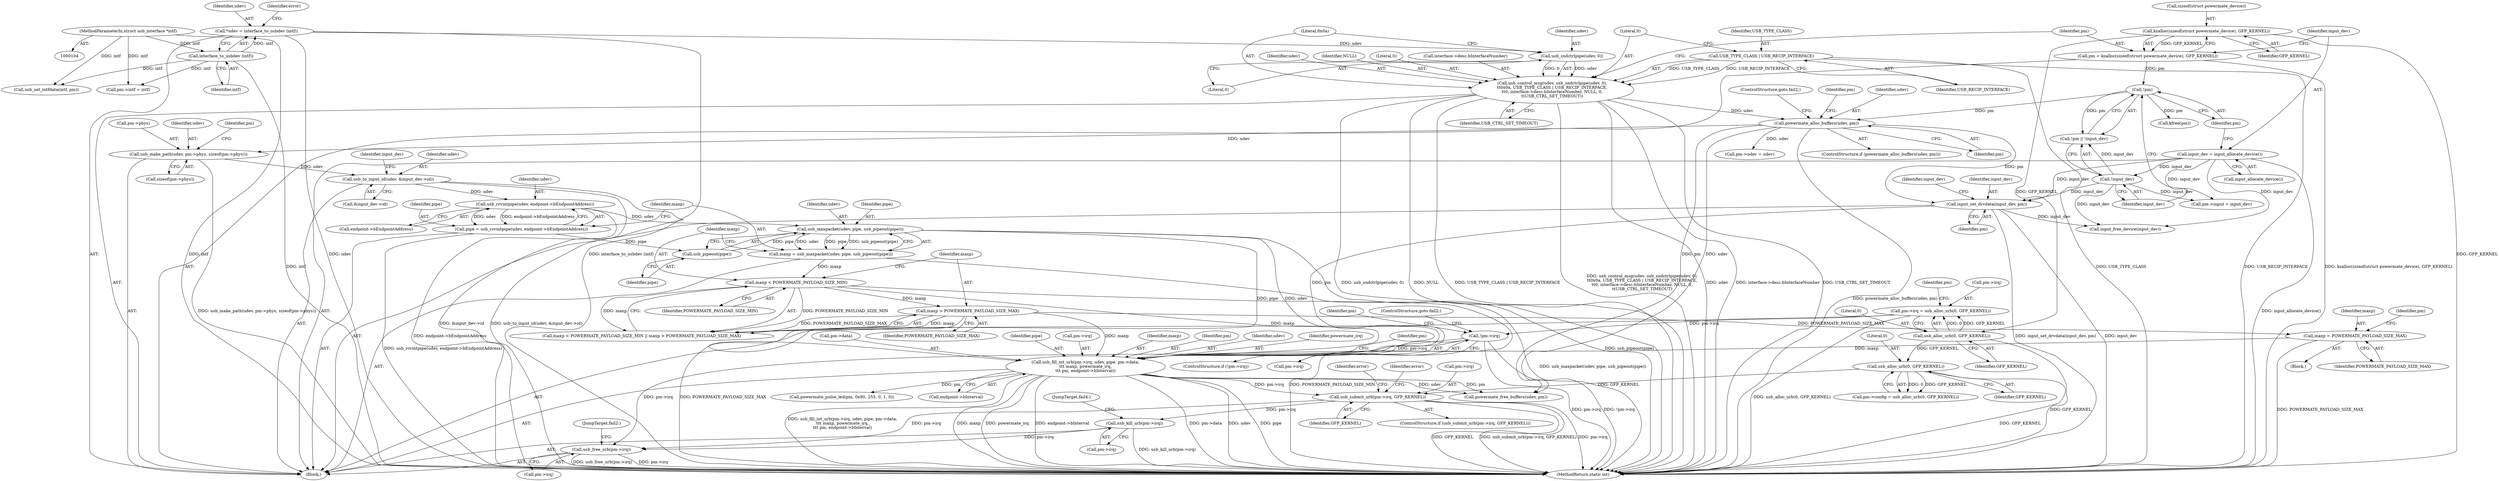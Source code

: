 digraph "0_linux_9c6ba456711687b794dcf285856fc14e2c76074f@pointer" {
"1000418" [label="(Call,usb_submit_urb(pm->irq, GFP_KERNEL))"];
"1000386" [label="(Call,usb_fill_int_urb(pm->irq, udev, pipe, pm->data,\n\t\t\t maxp, powermate_irq,\n\t\t\t pm, endpoint->bInterval))"];
"1000204" [label="(Call,!pm->irq)"];
"1000196" [label="(Call,pm->irq = usb_alloc_urb(0, GFP_KERNEL))"];
"1000200" [label="(Call,usb_alloc_urb(0, GFP_KERNEL))"];
"1000177" [label="(Call,kzalloc(sizeof(struct powermate_device), GFP_KERNEL))"];
"1000369" [label="(Call,usb_maxpacket(udev, pipe, usb_pipeout(pipe)))"];
"1000362" [label="(Call,usb_rcvintpipe(udev, endpoint->bEndpointAddress))"];
"1000295" [label="(Call,usb_to_input_id(udev, &input_dev->id))"];
"1000237" [label="(Call,usb_make_path(udev, pm->phys, sizeof(pm->phys)))"];
"1000192" [label="(Call,powermate_alloc_buffers(udev, pm))"];
"1000157" [label="(Call,usb_control_msg(udev, usb_sndctrlpipe(udev, 0),\n\t\t0x0a, USB_TYPE_CLASS | USB_RECIP_INTERFACE,\n\t\t0, interface->desc.bInterfaceNumber, NULL, 0,\n\t\tUSB_CTRL_SET_TIMEOUT))"];
"1000159" [label="(Call,usb_sndctrlpipe(udev, 0))"];
"1000109" [label="(Call,*udev = interface_to_usbdev (intf))"];
"1000111" [label="(Call,interface_to_usbdev (intf))"];
"1000105" [label="(MethodParameterIn,struct usb_interface *intf)"];
"1000163" [label="(Call,USB_TYPE_CLASS | USB_RECIP_INTERFACE)"];
"1000186" [label="(Call,!pm)"];
"1000175" [label="(Call,pm = kzalloc(sizeof(struct powermate_device), GFP_KERNEL))"];
"1000372" [label="(Call,usb_pipeout(pipe))"];
"1000360" [label="(Call,pipe = usb_rcvintpipe(udev, endpoint->bEndpointAddress))"];
"1000376" [label="(Call,maxp < POWERMATE_PAYLOAD_SIZE_MIN)"];
"1000367" [label="(Call,maxp = usb_maxpacket(udev, pipe, usb_pipeout(pipe)))"];
"1000383" [label="(Call,maxp = POWERMATE_PAYLOAD_SIZE_MAX)"];
"1000379" [label="(Call,maxp > POWERMATE_PAYLOAD_SIZE_MAX)"];
"1000311" [label="(Call,input_set_drvdata(input_dev, pm))"];
"1000181" [label="(Call,input_dev = input_allocate_device())"];
"1000188" [label="(Call,!input_dev)"];
"1000213" [label="(Call,usb_alloc_urb(0, GFP_KERNEL))"];
"1000462" [label="(Call,usb_kill_urb(pm->irq))"];
"1000472" [label="(Call,usb_free_urb(pm->irq))"];
"1000396" [label="(Identifier,powermate_irq)"];
"1000404" [label="(Identifier,pm)"];
"1000381" [label="(Identifier,POWERMATE_PAYLOAD_SIZE_MAX)"];
"1000175" [label="(Call,pm = kzalloc(sizeof(struct powermate_device), GFP_KERNEL))"];
"1000296" [label="(Identifier,udev)"];
"1000195" [label="(ControlStructure,goto fail2;)"];
"1000180" [label="(Identifier,GFP_KERNEL)"];
"1000449" [label="(Call,powermate_pulse_led(pm, 0x80, 255, 0, 1, 0))"];
"1000481" [label="(Call,input_free_device(input_dev))"];
"1000363" [label="(Identifier,udev)"];
"1000105" [label="(MethodParameterIn,struct usb_interface *intf)"];
"1000462" [label="(Call,usb_kill_urb(pm->irq))"];
"1000386" [label="(Call,usb_fill_int_urb(pm->irq, udev, pipe, pm->data,\n\t\t\t maxp, powermate_irq,\n\t\t\t pm, endpoint->bInterval))"];
"1000472" [label="(Call,usb_free_urb(pm->irq))"];
"1000456" [label="(Call,usb_set_intfdata(intf, pm))"];
"1000177" [label="(Call,kzalloc(sizeof(struct powermate_device), GFP_KERNEL))"];
"1000422" [label="(Identifier,GFP_KERNEL)"];
"1000192" [label="(Call,powermate_alloc_buffers(udev, pm))"];
"1000239" [label="(Call,pm->phys)"];
"1000370" [label="(Identifier,udev)"];
"1000111" [label="(Call,interface_to_usbdev (intf))"];
"1000112" [label="(Identifier,intf)"];
"1000198" [label="(Identifier,pm)"];
"1000378" [label="(Identifier,POWERMATE_PAYLOAD_SIZE_MIN)"];
"1000297" [label="(Call,&input_dev->id)"];
"1000364" [label="(Call,endpoint->bEndpointAddress)"];
"1000193" [label="(Identifier,udev)"];
"1000379" [label="(Call,maxp > POWERMATE_PAYLOAD_SIZE_MAX)"];
"1000189" [label="(Identifier,input_dev)"];
"1000368" [label="(Identifier,maxp)"];
"1000392" [label="(Call,pm->data)"];
"1000166" [label="(Literal,0)"];
"1000181" [label="(Call,input_dev = input_allocate_device())"];
"1000121" [label="(Identifier,error)"];
"1000477" [label="(Call,powermate_free_buffers(udev, pm))"];
"1000213" [label="(Call,usb_alloc_urb(0, GFP_KERNEL))"];
"1000194" [label="(Identifier,pm)"];
"1000182" [label="(Identifier,input_dev)"];
"1000385" [label="(Identifier,POWERMATE_PAYLOAD_SIZE_MAX)"];
"1000391" [label="(Identifier,pipe)"];
"1000162" [label="(Literal,0x0a)"];
"1000183" [label="(Call,input_allocate_device())"];
"1000417" [label="(ControlStructure,if (usb_submit_urb(pm->irq, GFP_KERNEL)))"];
"1000242" [label="(Call,sizeof(pm->phys))"];
"1000163" [label="(Call,USB_TYPE_CLASS | USB_RECIP_INTERFACE)"];
"1000375" [label="(Call,maxp < POWERMATE_PAYLOAD_SIZE_MIN || maxp > POWERMATE_PAYLOAD_SIZE_MAX)"];
"1000203" [label="(ControlStructure,if (!pm->irq))"];
"1000312" [label="(Identifier,input_dev)"];
"1000176" [label="(Identifier,pm)"];
"1000232" [label="(Call,pm->input = input_dev)"];
"1000209" [label="(Call,pm->config = usb_alloc_urb(0, GFP_KERNEL))"];
"1000185" [label="(Call,!pm || !input_dev)"];
"1000222" [label="(Call,pm->udev = udev)"];
"1000376" [label="(Call,maxp < POWERMATE_PAYLOAD_SIZE_MIN)"];
"1000473" [label="(Call,pm->irq)"];
"1000238" [label="(Identifier,udev)"];
"1000158" [label="(Identifier,udev)"];
"1000463" [label="(Call,pm->irq)"];
"1000214" [label="(Literal,0)"];
"1000204" [label="(Call,!pm->irq)"];
"1000430" [label="(Identifier,error)"];
"1000295" [label="(Call,usb_to_input_id(udev, &input_dev->id))"];
"1000191" [label="(ControlStructure,if (powermate_alloc_buffers(udev, pm)))"];
"1000188" [label="(Call,!input_dev)"];
"1000483" [label="(Call,kfree(pm))"];
"1000362" [label="(Call,usb_rcvintpipe(udev, endpoint->bEndpointAddress))"];
"1000373" [label="(Identifier,pipe)"];
"1000237" [label="(Call,usb_make_path(udev, pm->phys, sizeof(pm->phys)))"];
"1000110" [label="(Identifier,udev)"];
"1000387" [label="(Call,pm->irq)"];
"1000173" [label="(Literal,0)"];
"1000466" [label="(JumpTarget,fail4:)"];
"1000395" [label="(Identifier,maxp)"];
"1000206" [label="(Identifier,pm)"];
"1000164" [label="(Identifier,USB_TYPE_CLASS)"];
"1000311" [label="(Call,input_set_drvdata(input_dev, pm))"];
"1000397" [label="(Identifier,pm)"];
"1000383" [label="(Call,maxp = POWERMATE_PAYLOAD_SIZE_MAX)"];
"1000165" [label="(Identifier,USB_RECIP_INTERFACE)"];
"1000382" [label="(Block,)"];
"1000107" [label="(Block,)"];
"1000202" [label="(Identifier,GFP_KERNEL)"];
"1000211" [label="(Identifier,pm)"];
"1000425" [label="(Identifier,error)"];
"1000197" [label="(Call,pm->irq)"];
"1000371" [label="(Identifier,pipe)"];
"1000367" [label="(Call,maxp = usb_maxpacket(udev, pipe, usb_pipeout(pipe)))"];
"1000187" [label="(Identifier,pm)"];
"1000196" [label="(Call,pm->irq = usb_alloc_urb(0, GFP_KERNEL))"];
"1000304" [label="(Identifier,input_dev)"];
"1000167" [label="(Call,interface->desc.bInterfaceNumber)"];
"1000248" [label="(Identifier,pm)"];
"1000360" [label="(Call,pipe = usb_rcvintpipe(udev, endpoint->bEndpointAddress))"];
"1000390" [label="(Identifier,udev)"];
"1000487" [label="(MethodReturn,static int)"];
"1000380" [label="(Identifier,maxp)"];
"1000476" [label="(JumpTarget,fail2:)"];
"1000361" [label="(Identifier,pipe)"];
"1000109" [label="(Call,*udev = interface_to_usbdev (intf))"];
"1000372" [label="(Call,usb_pipeout(pipe))"];
"1000369" [label="(Call,usb_maxpacket(udev, pipe, usb_pipeout(pipe)))"];
"1000384" [label="(Identifier,maxp)"];
"1000157" [label="(Call,usb_control_msg(udev, usb_sndctrlpipe(udev, 0),\n\t\t0x0a, USB_TYPE_CLASS | USB_RECIP_INTERFACE,\n\t\t0, interface->desc.bInterfaceNumber, NULL, 0,\n\t\tUSB_CTRL_SET_TIMEOUT))"];
"1000200" [label="(Call,usb_alloc_urb(0, GFP_KERNEL))"];
"1000316" [label="(Identifier,input_dev)"];
"1000227" [label="(Call,pm->intf = intf)"];
"1000186" [label="(Call,!pm)"];
"1000161" [label="(Literal,0)"];
"1000160" [label="(Identifier,udev)"];
"1000174" [label="(Identifier,USB_CTRL_SET_TIMEOUT)"];
"1000377" [label="(Identifier,maxp)"];
"1000313" [label="(Identifier,pm)"];
"1000398" [label="(Call,endpoint->bInterval)"];
"1000201" [label="(Literal,0)"];
"1000178" [label="(Call,sizeof(struct powermate_device))"];
"1000419" [label="(Call,pm->irq)"];
"1000388" [label="(Identifier,pm)"];
"1000159" [label="(Call,usb_sndctrlpipe(udev, 0))"];
"1000208" [label="(ControlStructure,goto fail2;)"];
"1000205" [label="(Call,pm->irq)"];
"1000418" [label="(Call,usb_submit_urb(pm->irq, GFP_KERNEL))"];
"1000172" [label="(Identifier,NULL)"];
"1000215" [label="(Identifier,GFP_KERNEL)"];
"1000418" -> "1000417"  [label="AST: "];
"1000418" -> "1000422"  [label="CFG: "];
"1000419" -> "1000418"  [label="AST: "];
"1000422" -> "1000418"  [label="AST: "];
"1000425" -> "1000418"  [label="CFG: "];
"1000430" -> "1000418"  [label="CFG: "];
"1000418" -> "1000487"  [label="DDG: GFP_KERNEL"];
"1000418" -> "1000487"  [label="DDG: usb_submit_urb(pm->irq, GFP_KERNEL)"];
"1000418" -> "1000487"  [label="DDG: pm->irq"];
"1000386" -> "1000418"  [label="DDG: pm->irq"];
"1000213" -> "1000418"  [label="DDG: GFP_KERNEL"];
"1000418" -> "1000462"  [label="DDG: pm->irq"];
"1000418" -> "1000472"  [label="DDG: pm->irq"];
"1000386" -> "1000107"  [label="AST: "];
"1000386" -> "1000398"  [label="CFG: "];
"1000387" -> "1000386"  [label="AST: "];
"1000390" -> "1000386"  [label="AST: "];
"1000391" -> "1000386"  [label="AST: "];
"1000392" -> "1000386"  [label="AST: "];
"1000395" -> "1000386"  [label="AST: "];
"1000396" -> "1000386"  [label="AST: "];
"1000397" -> "1000386"  [label="AST: "];
"1000398" -> "1000386"  [label="AST: "];
"1000404" -> "1000386"  [label="CFG: "];
"1000386" -> "1000487"  [label="DDG: powermate_irq"];
"1000386" -> "1000487"  [label="DDG: endpoint->bInterval"];
"1000386" -> "1000487"  [label="DDG: pm->data"];
"1000386" -> "1000487"  [label="DDG: udev"];
"1000386" -> "1000487"  [label="DDG: pipe"];
"1000386" -> "1000487"  [label="DDG: usb_fill_int_urb(pm->irq, udev, pipe, pm->data,\n\t\t\t maxp, powermate_irq,\n\t\t\t pm, endpoint->bInterval)"];
"1000386" -> "1000487"  [label="DDG: maxp"];
"1000204" -> "1000386"  [label="DDG: pm->irq"];
"1000369" -> "1000386"  [label="DDG: udev"];
"1000369" -> "1000386"  [label="DDG: pipe"];
"1000376" -> "1000386"  [label="DDG: maxp"];
"1000383" -> "1000386"  [label="DDG: maxp"];
"1000379" -> "1000386"  [label="DDG: maxp"];
"1000311" -> "1000386"  [label="DDG: pm"];
"1000386" -> "1000449"  [label="DDG: pm"];
"1000386" -> "1000477"  [label="DDG: udev"];
"1000386" -> "1000477"  [label="DDG: pm"];
"1000204" -> "1000203"  [label="AST: "];
"1000204" -> "1000205"  [label="CFG: "];
"1000205" -> "1000204"  [label="AST: "];
"1000208" -> "1000204"  [label="CFG: "];
"1000211" -> "1000204"  [label="CFG: "];
"1000204" -> "1000487"  [label="DDG: pm->irq"];
"1000204" -> "1000487"  [label="DDG: !pm->irq"];
"1000196" -> "1000204"  [label="DDG: pm->irq"];
"1000204" -> "1000472"  [label="DDG: pm->irq"];
"1000196" -> "1000107"  [label="AST: "];
"1000196" -> "1000200"  [label="CFG: "];
"1000197" -> "1000196"  [label="AST: "];
"1000200" -> "1000196"  [label="AST: "];
"1000206" -> "1000196"  [label="CFG: "];
"1000196" -> "1000487"  [label="DDG: usb_alloc_urb(0, GFP_KERNEL)"];
"1000200" -> "1000196"  [label="DDG: 0"];
"1000200" -> "1000196"  [label="DDG: GFP_KERNEL"];
"1000200" -> "1000202"  [label="CFG: "];
"1000201" -> "1000200"  [label="AST: "];
"1000202" -> "1000200"  [label="AST: "];
"1000200" -> "1000487"  [label="DDG: GFP_KERNEL"];
"1000177" -> "1000200"  [label="DDG: GFP_KERNEL"];
"1000200" -> "1000213"  [label="DDG: GFP_KERNEL"];
"1000177" -> "1000175"  [label="AST: "];
"1000177" -> "1000180"  [label="CFG: "];
"1000178" -> "1000177"  [label="AST: "];
"1000180" -> "1000177"  [label="AST: "];
"1000175" -> "1000177"  [label="CFG: "];
"1000177" -> "1000487"  [label="DDG: GFP_KERNEL"];
"1000177" -> "1000175"  [label="DDG: GFP_KERNEL"];
"1000369" -> "1000367"  [label="AST: "];
"1000369" -> "1000372"  [label="CFG: "];
"1000370" -> "1000369"  [label="AST: "];
"1000371" -> "1000369"  [label="AST: "];
"1000372" -> "1000369"  [label="AST: "];
"1000367" -> "1000369"  [label="CFG: "];
"1000369" -> "1000487"  [label="DDG: usb_pipeout(pipe)"];
"1000369" -> "1000367"  [label="DDG: udev"];
"1000369" -> "1000367"  [label="DDG: pipe"];
"1000369" -> "1000367"  [label="DDG: usb_pipeout(pipe)"];
"1000362" -> "1000369"  [label="DDG: udev"];
"1000372" -> "1000369"  [label="DDG: pipe"];
"1000362" -> "1000360"  [label="AST: "];
"1000362" -> "1000364"  [label="CFG: "];
"1000363" -> "1000362"  [label="AST: "];
"1000364" -> "1000362"  [label="AST: "];
"1000360" -> "1000362"  [label="CFG: "];
"1000362" -> "1000487"  [label="DDG: endpoint->bEndpointAddress"];
"1000362" -> "1000360"  [label="DDG: udev"];
"1000362" -> "1000360"  [label="DDG: endpoint->bEndpointAddress"];
"1000295" -> "1000362"  [label="DDG: udev"];
"1000295" -> "1000107"  [label="AST: "];
"1000295" -> "1000297"  [label="CFG: "];
"1000296" -> "1000295"  [label="AST: "];
"1000297" -> "1000295"  [label="AST: "];
"1000304" -> "1000295"  [label="CFG: "];
"1000295" -> "1000487"  [label="DDG: &input_dev->id"];
"1000295" -> "1000487"  [label="DDG: usb_to_input_id(udev, &input_dev->id)"];
"1000237" -> "1000295"  [label="DDG: udev"];
"1000237" -> "1000107"  [label="AST: "];
"1000237" -> "1000242"  [label="CFG: "];
"1000238" -> "1000237"  [label="AST: "];
"1000239" -> "1000237"  [label="AST: "];
"1000242" -> "1000237"  [label="AST: "];
"1000248" -> "1000237"  [label="CFG: "];
"1000237" -> "1000487"  [label="DDG: usb_make_path(udev, pm->phys, sizeof(pm->phys))"];
"1000192" -> "1000237"  [label="DDG: udev"];
"1000192" -> "1000191"  [label="AST: "];
"1000192" -> "1000194"  [label="CFG: "];
"1000193" -> "1000192"  [label="AST: "];
"1000194" -> "1000192"  [label="AST: "];
"1000195" -> "1000192"  [label="CFG: "];
"1000198" -> "1000192"  [label="CFG: "];
"1000192" -> "1000487"  [label="DDG: powermate_alloc_buffers(udev, pm)"];
"1000157" -> "1000192"  [label="DDG: udev"];
"1000186" -> "1000192"  [label="DDG: pm"];
"1000192" -> "1000222"  [label="DDG: udev"];
"1000192" -> "1000311"  [label="DDG: pm"];
"1000192" -> "1000477"  [label="DDG: udev"];
"1000192" -> "1000477"  [label="DDG: pm"];
"1000157" -> "1000107"  [label="AST: "];
"1000157" -> "1000174"  [label="CFG: "];
"1000158" -> "1000157"  [label="AST: "];
"1000159" -> "1000157"  [label="AST: "];
"1000162" -> "1000157"  [label="AST: "];
"1000163" -> "1000157"  [label="AST: "];
"1000166" -> "1000157"  [label="AST: "];
"1000167" -> "1000157"  [label="AST: "];
"1000172" -> "1000157"  [label="AST: "];
"1000173" -> "1000157"  [label="AST: "];
"1000174" -> "1000157"  [label="AST: "];
"1000176" -> "1000157"  [label="CFG: "];
"1000157" -> "1000487"  [label="DDG: usb_sndctrlpipe(udev, 0)"];
"1000157" -> "1000487"  [label="DDG: NULL"];
"1000157" -> "1000487"  [label="DDG: usb_control_msg(udev, usb_sndctrlpipe(udev, 0),\n\t\t0x0a, USB_TYPE_CLASS | USB_RECIP_INTERFACE,\n\t\t0, interface->desc.bInterfaceNumber, NULL, 0,\n\t\tUSB_CTRL_SET_TIMEOUT)"];
"1000157" -> "1000487"  [label="DDG: udev"];
"1000157" -> "1000487"  [label="DDG: interface->desc.bInterfaceNumber"];
"1000157" -> "1000487"  [label="DDG: USB_TYPE_CLASS | USB_RECIP_INTERFACE"];
"1000157" -> "1000487"  [label="DDG: USB_CTRL_SET_TIMEOUT"];
"1000159" -> "1000157"  [label="DDG: udev"];
"1000159" -> "1000157"  [label="DDG: 0"];
"1000163" -> "1000157"  [label="DDG: USB_TYPE_CLASS"];
"1000163" -> "1000157"  [label="DDG: USB_RECIP_INTERFACE"];
"1000159" -> "1000161"  [label="CFG: "];
"1000160" -> "1000159"  [label="AST: "];
"1000161" -> "1000159"  [label="AST: "];
"1000162" -> "1000159"  [label="CFG: "];
"1000109" -> "1000159"  [label="DDG: udev"];
"1000109" -> "1000107"  [label="AST: "];
"1000109" -> "1000111"  [label="CFG: "];
"1000110" -> "1000109"  [label="AST: "];
"1000111" -> "1000109"  [label="AST: "];
"1000121" -> "1000109"  [label="CFG: "];
"1000109" -> "1000487"  [label="DDG: udev"];
"1000109" -> "1000487"  [label="DDG: interface_to_usbdev (intf)"];
"1000111" -> "1000109"  [label="DDG: intf"];
"1000111" -> "1000112"  [label="CFG: "];
"1000112" -> "1000111"  [label="AST: "];
"1000111" -> "1000487"  [label="DDG: intf"];
"1000105" -> "1000111"  [label="DDG: intf"];
"1000111" -> "1000227"  [label="DDG: intf"];
"1000111" -> "1000456"  [label="DDG: intf"];
"1000105" -> "1000104"  [label="AST: "];
"1000105" -> "1000487"  [label="DDG: intf"];
"1000105" -> "1000227"  [label="DDG: intf"];
"1000105" -> "1000456"  [label="DDG: intf"];
"1000163" -> "1000165"  [label="CFG: "];
"1000164" -> "1000163"  [label="AST: "];
"1000165" -> "1000163"  [label="AST: "];
"1000166" -> "1000163"  [label="CFG: "];
"1000163" -> "1000487"  [label="DDG: USB_TYPE_CLASS"];
"1000163" -> "1000487"  [label="DDG: USB_RECIP_INTERFACE"];
"1000186" -> "1000185"  [label="AST: "];
"1000186" -> "1000187"  [label="CFG: "];
"1000187" -> "1000186"  [label="AST: "];
"1000189" -> "1000186"  [label="CFG: "];
"1000185" -> "1000186"  [label="CFG: "];
"1000186" -> "1000185"  [label="DDG: pm"];
"1000175" -> "1000186"  [label="DDG: pm"];
"1000186" -> "1000483"  [label="DDG: pm"];
"1000175" -> "1000107"  [label="AST: "];
"1000176" -> "1000175"  [label="AST: "];
"1000182" -> "1000175"  [label="CFG: "];
"1000175" -> "1000487"  [label="DDG: kzalloc(sizeof(struct powermate_device), GFP_KERNEL)"];
"1000372" -> "1000373"  [label="CFG: "];
"1000373" -> "1000372"  [label="AST: "];
"1000360" -> "1000372"  [label="DDG: pipe"];
"1000360" -> "1000107"  [label="AST: "];
"1000361" -> "1000360"  [label="AST: "];
"1000368" -> "1000360"  [label="CFG: "];
"1000360" -> "1000487"  [label="DDG: usb_rcvintpipe(udev, endpoint->bEndpointAddress)"];
"1000376" -> "1000375"  [label="AST: "];
"1000376" -> "1000378"  [label="CFG: "];
"1000377" -> "1000376"  [label="AST: "];
"1000378" -> "1000376"  [label="AST: "];
"1000380" -> "1000376"  [label="CFG: "];
"1000375" -> "1000376"  [label="CFG: "];
"1000376" -> "1000487"  [label="DDG: POWERMATE_PAYLOAD_SIZE_MIN"];
"1000376" -> "1000375"  [label="DDG: maxp"];
"1000376" -> "1000375"  [label="DDG: POWERMATE_PAYLOAD_SIZE_MIN"];
"1000367" -> "1000376"  [label="DDG: maxp"];
"1000376" -> "1000379"  [label="DDG: maxp"];
"1000367" -> "1000107"  [label="AST: "];
"1000368" -> "1000367"  [label="AST: "];
"1000377" -> "1000367"  [label="CFG: "];
"1000367" -> "1000487"  [label="DDG: usb_maxpacket(udev, pipe, usb_pipeout(pipe))"];
"1000383" -> "1000382"  [label="AST: "];
"1000383" -> "1000385"  [label="CFG: "];
"1000384" -> "1000383"  [label="AST: "];
"1000385" -> "1000383"  [label="AST: "];
"1000388" -> "1000383"  [label="CFG: "];
"1000383" -> "1000487"  [label="DDG: POWERMATE_PAYLOAD_SIZE_MAX"];
"1000379" -> "1000383"  [label="DDG: POWERMATE_PAYLOAD_SIZE_MAX"];
"1000379" -> "1000375"  [label="AST: "];
"1000379" -> "1000381"  [label="CFG: "];
"1000380" -> "1000379"  [label="AST: "];
"1000381" -> "1000379"  [label="AST: "];
"1000375" -> "1000379"  [label="CFG: "];
"1000379" -> "1000487"  [label="DDG: POWERMATE_PAYLOAD_SIZE_MAX"];
"1000379" -> "1000375"  [label="DDG: maxp"];
"1000379" -> "1000375"  [label="DDG: POWERMATE_PAYLOAD_SIZE_MAX"];
"1000311" -> "1000107"  [label="AST: "];
"1000311" -> "1000313"  [label="CFG: "];
"1000312" -> "1000311"  [label="AST: "];
"1000313" -> "1000311"  [label="AST: "];
"1000316" -> "1000311"  [label="CFG: "];
"1000311" -> "1000487"  [label="DDG: input_dev"];
"1000311" -> "1000487"  [label="DDG: input_set_drvdata(input_dev, pm)"];
"1000181" -> "1000311"  [label="DDG: input_dev"];
"1000188" -> "1000311"  [label="DDG: input_dev"];
"1000311" -> "1000481"  [label="DDG: input_dev"];
"1000181" -> "1000107"  [label="AST: "];
"1000181" -> "1000183"  [label="CFG: "];
"1000182" -> "1000181"  [label="AST: "];
"1000183" -> "1000181"  [label="AST: "];
"1000187" -> "1000181"  [label="CFG: "];
"1000181" -> "1000487"  [label="DDG: input_allocate_device()"];
"1000181" -> "1000188"  [label="DDG: input_dev"];
"1000181" -> "1000232"  [label="DDG: input_dev"];
"1000181" -> "1000481"  [label="DDG: input_dev"];
"1000188" -> "1000185"  [label="AST: "];
"1000188" -> "1000189"  [label="CFG: "];
"1000189" -> "1000188"  [label="AST: "];
"1000185" -> "1000188"  [label="CFG: "];
"1000188" -> "1000185"  [label="DDG: input_dev"];
"1000188" -> "1000232"  [label="DDG: input_dev"];
"1000188" -> "1000481"  [label="DDG: input_dev"];
"1000213" -> "1000209"  [label="AST: "];
"1000213" -> "1000215"  [label="CFG: "];
"1000214" -> "1000213"  [label="AST: "];
"1000215" -> "1000213"  [label="AST: "];
"1000209" -> "1000213"  [label="CFG: "];
"1000213" -> "1000487"  [label="DDG: GFP_KERNEL"];
"1000213" -> "1000209"  [label="DDG: 0"];
"1000213" -> "1000209"  [label="DDG: GFP_KERNEL"];
"1000462" -> "1000107"  [label="AST: "];
"1000462" -> "1000463"  [label="CFG: "];
"1000463" -> "1000462"  [label="AST: "];
"1000466" -> "1000462"  [label="CFG: "];
"1000462" -> "1000487"  [label="DDG: usb_kill_urb(pm->irq)"];
"1000462" -> "1000472"  [label="DDG: pm->irq"];
"1000472" -> "1000107"  [label="AST: "];
"1000472" -> "1000473"  [label="CFG: "];
"1000473" -> "1000472"  [label="AST: "];
"1000476" -> "1000472"  [label="CFG: "];
"1000472" -> "1000487"  [label="DDG: usb_free_urb(pm->irq)"];
"1000472" -> "1000487"  [label="DDG: pm->irq"];
}
